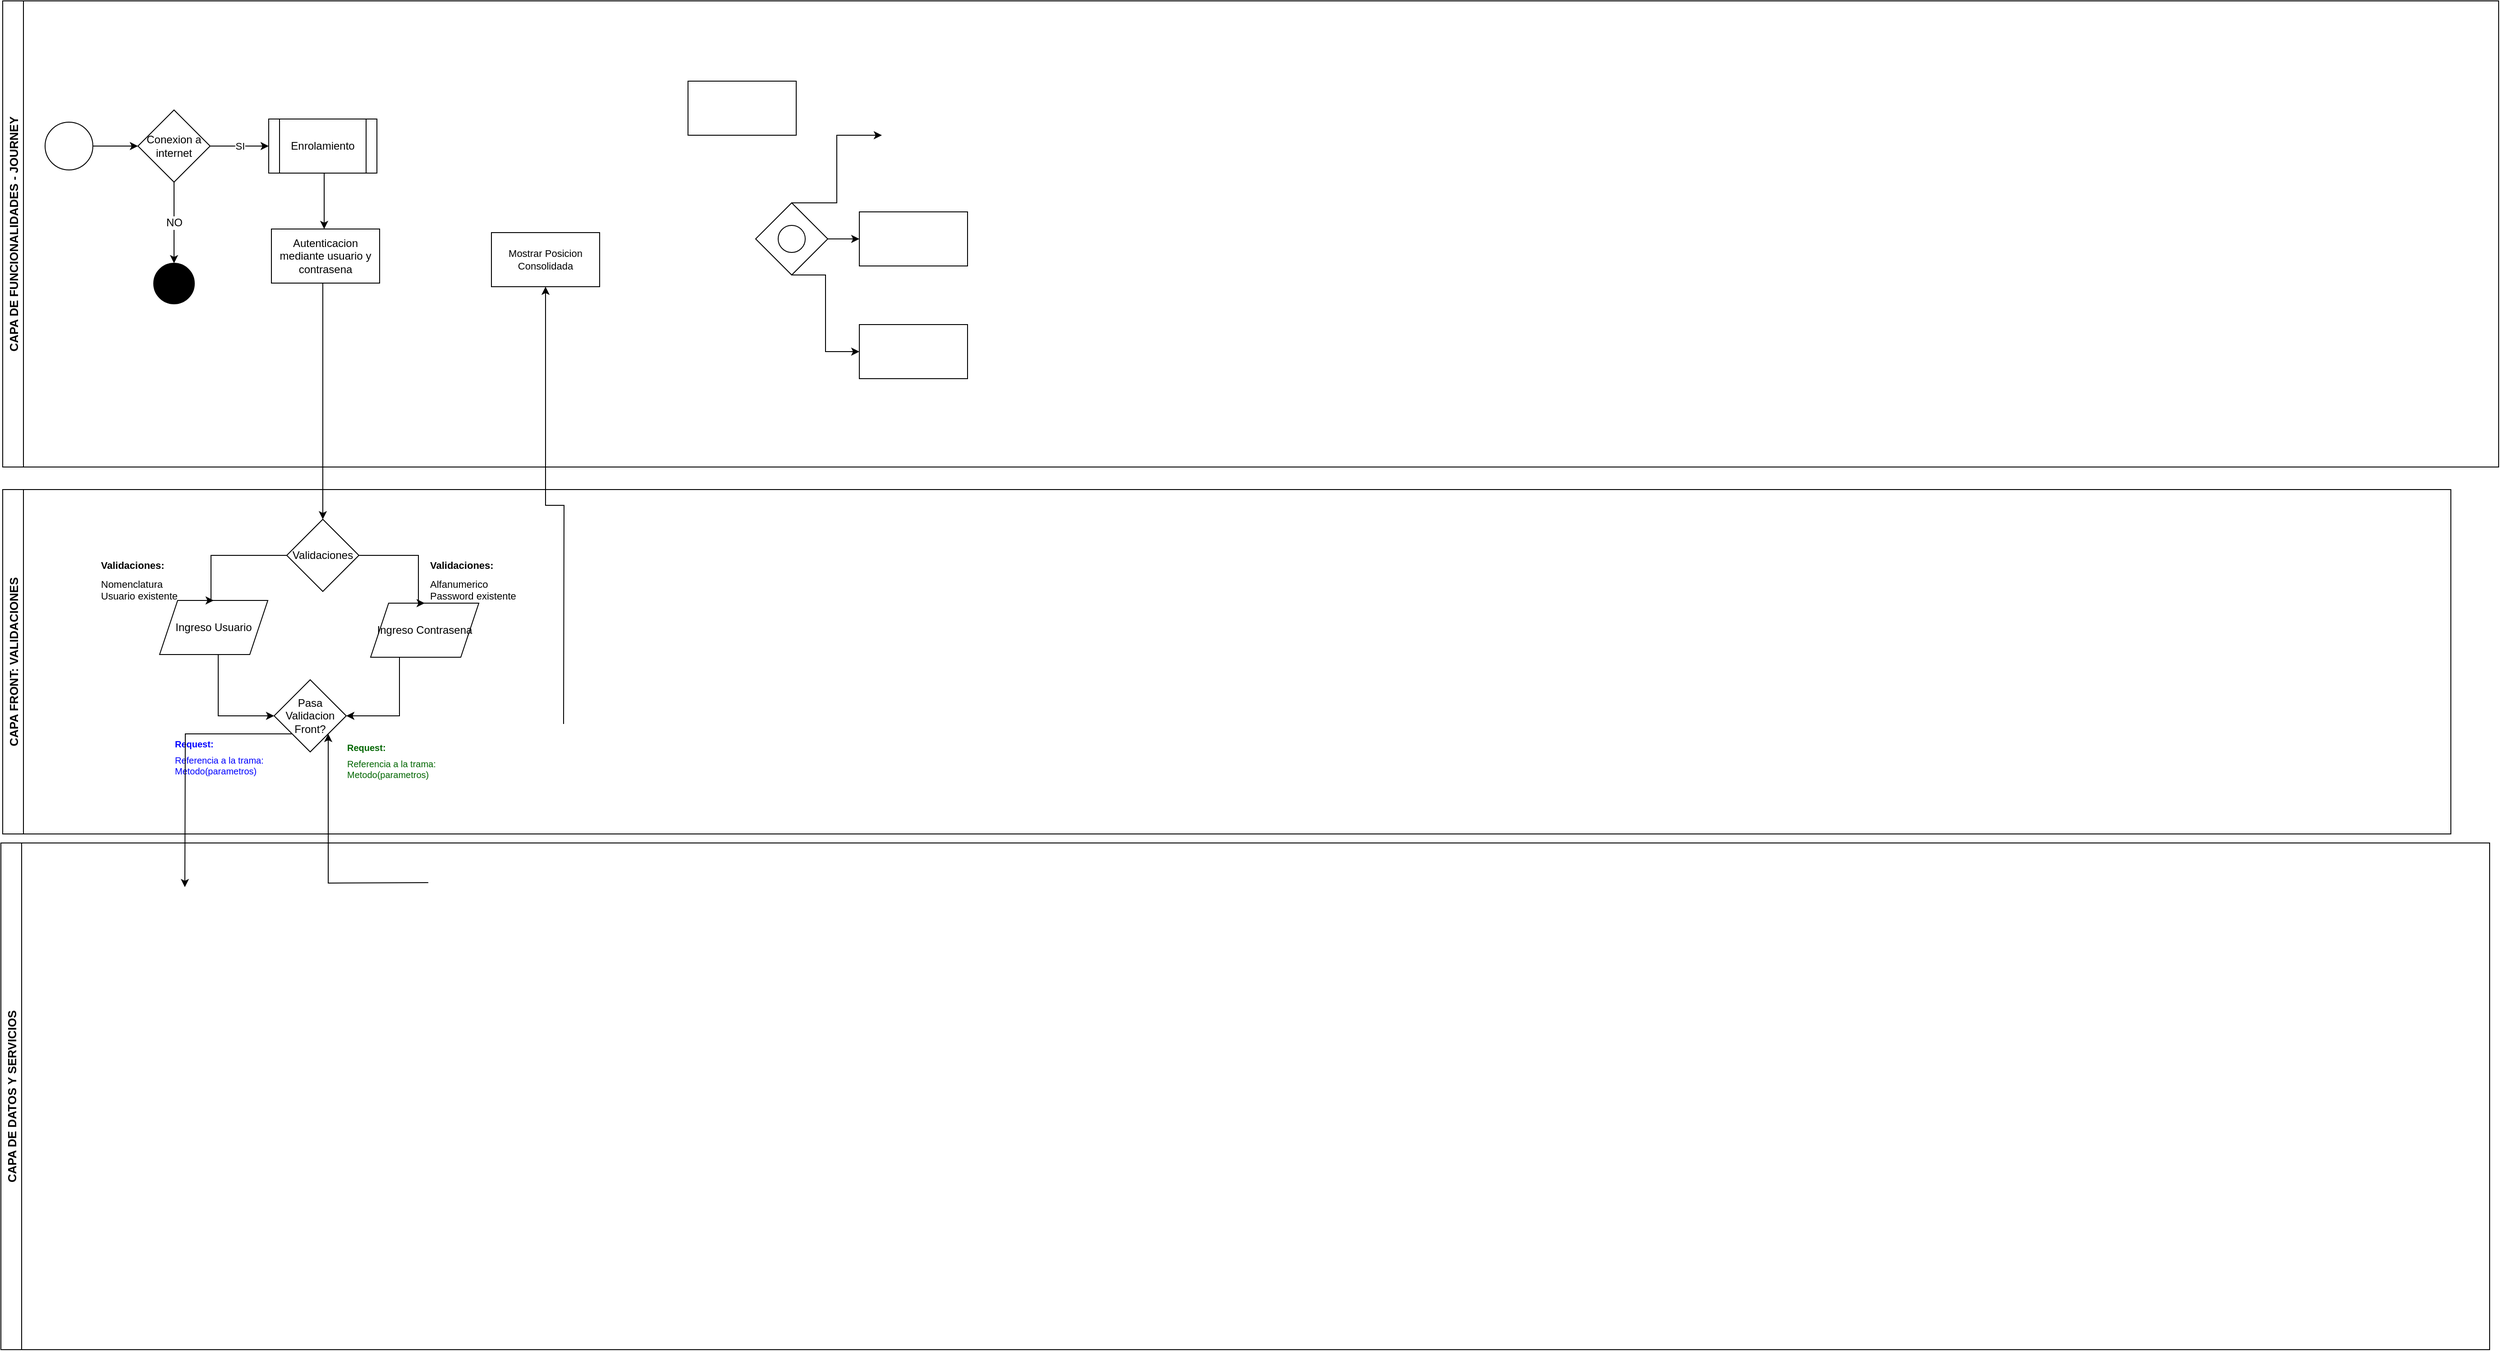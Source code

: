 <mxfile version="20.3.1" type="github">
  <diagram id="h-TfsBkK5ScuGBxxxNuB" name="Page-1">
    <mxGraphModel dx="6040" dy="3350" grid="0" gridSize="10" guides="1" tooltips="1" connect="1" arrows="1" fold="1" page="1" pageScale="1" pageWidth="850" pageHeight="1100" math="0" shadow="0">
      <root>
        <mxCell id="0" />
        <mxCell id="1" parent="0" />
        <mxCell id="oeZGJ2RFQvOxTjoHCAVU-149" value="CAPA DE FUNCIONALIDADES - JOURNEY" style="swimlane;horizontal=0;fontSize=13;fontColor=#000000;fillColor=none;gradientColor=default;" vertex="1" parent="1">
          <mxGeometry x="-963" y="-314" width="2768" height="517" as="geometry" />
        </mxCell>
        <mxCell id="T4qnCPvLXyjho5-2VheC-4" value="SI" style="edgeStyle=orthogonalEdgeStyle;rounded=0;orthogonalLoop=1;jettySize=auto;html=1;entryX=0;entryY=0.5;entryDx=0;entryDy=0;" parent="oeZGJ2RFQvOxTjoHCAVU-149" source="oeZGJ2RFQvOxTjoHCAVU-153" target="oeZGJ2RFQvOxTjoHCAVU-27" edge="1">
          <mxGeometry relative="1" as="geometry">
            <mxPoint x="1256" y="212" as="targetPoint" />
            <mxPoint x="321" y="164.5" as="sourcePoint" />
          </mxGeometry>
        </mxCell>
        <mxCell id="oeZGJ2RFQvOxTjoHCAVU-17" value="" style="edgeStyle=elbowEdgeStyle;rounded=0;orthogonalLoop=1;jettySize=auto;html=1;fontSize=12;fontColor=#006600;exitX=0.5;exitY=0;exitDx=0;exitDy=0;" edge="1" parent="oeZGJ2RFQvOxTjoHCAVU-149" source="oeZGJ2RFQvOxTjoHCAVU-3">
          <mxGeometry relative="1" as="geometry">
            <mxPoint x="975" y="149" as="targetPoint" />
          </mxGeometry>
        </mxCell>
        <mxCell id="oeZGJ2RFQvOxTjoHCAVU-10" value="" style="whiteSpace=wrap;html=1;fontColor=#006600;" vertex="1" parent="oeZGJ2RFQvOxTjoHCAVU-149">
          <mxGeometry x="950" y="234" width="120" height="60" as="geometry" />
        </mxCell>
        <mxCell id="oeZGJ2RFQvOxTjoHCAVU-12" value="" style="rounded=0;whiteSpace=wrap;html=1;fontSize=12;fontColor=#006600;" vertex="1" parent="oeZGJ2RFQvOxTjoHCAVU-149">
          <mxGeometry x="760" y="89" width="120" height="60" as="geometry" />
        </mxCell>
        <mxCell id="oeZGJ2RFQvOxTjoHCAVU-14" value="Autenticacion mediante usuario y contrasena" style="rounded=0;whiteSpace=wrap;html=1;fontSize=12;fontColor=#000000;" vertex="1" parent="oeZGJ2RFQvOxTjoHCAVU-149">
          <mxGeometry x="298" y="253" width="120" height="60" as="geometry" />
        </mxCell>
        <mxCell id="oeZGJ2RFQvOxTjoHCAVU-18" value="" style="whiteSpace=wrap;html=1;fontColor=#006600;" vertex="1" parent="oeZGJ2RFQvOxTjoHCAVU-149">
          <mxGeometry x="950" y="359" width="120" height="60" as="geometry" />
        </mxCell>
        <mxCell id="oeZGJ2RFQvOxTjoHCAVU-26" value="" style="group" vertex="1" connectable="0" parent="oeZGJ2RFQvOxTjoHCAVU-149">
          <mxGeometry x="835" y="224" width="80" height="80" as="geometry" />
        </mxCell>
        <mxCell id="oeZGJ2RFQvOxTjoHCAVU-3" value="" style="rhombus;whiteSpace=wrap;html=1;fontSize=12;fontColor=#006600;" vertex="1" parent="oeZGJ2RFQvOxTjoHCAVU-26">
          <mxGeometry width="80" height="80" as="geometry" />
        </mxCell>
        <mxCell id="oeZGJ2RFQvOxTjoHCAVU-25" value="" style="ellipse;whiteSpace=wrap;html=1;aspect=fixed;fontSize=12;fontColor=#006600;" vertex="1" parent="oeZGJ2RFQvOxTjoHCAVU-26">
          <mxGeometry x="25" y="25" width="30" height="30" as="geometry" />
        </mxCell>
        <mxCell id="oeZGJ2RFQvOxTjoHCAVU-11" value="" style="edgeStyle=elbowEdgeStyle;rounded=0;orthogonalLoop=1;jettySize=auto;html=1;fontSize=12;fontColor=#006600;" edge="1" parent="oeZGJ2RFQvOxTjoHCAVU-149" source="oeZGJ2RFQvOxTjoHCAVU-3" target="oeZGJ2RFQvOxTjoHCAVU-10">
          <mxGeometry relative="1" as="geometry" />
        </mxCell>
        <mxCell id="oeZGJ2RFQvOxTjoHCAVU-19" value="" style="edgeStyle=elbowEdgeStyle;rounded=0;orthogonalLoop=1;jettySize=auto;html=1;fontSize=12;fontColor=#006600;exitX=0.5;exitY=1;exitDx=0;exitDy=0;" edge="1" parent="oeZGJ2RFQvOxTjoHCAVU-149" source="oeZGJ2RFQvOxTjoHCAVU-3" target="oeZGJ2RFQvOxTjoHCAVU-18">
          <mxGeometry relative="1" as="geometry" />
        </mxCell>
        <mxCell id="oeZGJ2RFQvOxTjoHCAVU-28" value="" style="edgeStyle=elbowEdgeStyle;rounded=0;orthogonalLoop=1;jettySize=auto;html=1;fontSize=12;fontColor=#006600;" edge="1" parent="oeZGJ2RFQvOxTjoHCAVU-149" source="oeZGJ2RFQvOxTjoHCAVU-27" target="oeZGJ2RFQvOxTjoHCAVU-14">
          <mxGeometry relative="1" as="geometry" />
        </mxCell>
        <mxCell id="oeZGJ2RFQvOxTjoHCAVU-27" value="Enrolamiento" style="shape=process;whiteSpace=wrap;html=1;backgroundOutline=1;fontSize=12;fontColor=#000000;" vertex="1" parent="oeZGJ2RFQvOxTjoHCAVU-149">
          <mxGeometry x="295" y="131" width="120" height="60" as="geometry" />
        </mxCell>
        <mxCell id="oeZGJ2RFQvOxTjoHCAVU-154" value="" style="edgeStyle=elbowEdgeStyle;rounded=0;orthogonalLoop=1;jettySize=auto;html=1;fontSize=12;fontColor=#000000;exitX=1;exitY=0.5;exitDx=0;exitDy=0;" edge="1" parent="oeZGJ2RFQvOxTjoHCAVU-149" source="oeZGJ2RFQvOxTjoHCAVU-179" target="oeZGJ2RFQvOxTjoHCAVU-153">
          <mxGeometry relative="1" as="geometry">
            <mxPoint x="95" y="161" as="sourcePoint" />
          </mxGeometry>
        </mxCell>
        <mxCell id="oeZGJ2RFQvOxTjoHCAVU-177" value="NO" style="edgeStyle=elbowEdgeStyle;rounded=0;orthogonalLoop=1;jettySize=auto;html=1;fontSize=12;fontColor=#000000;" edge="1" parent="oeZGJ2RFQvOxTjoHCAVU-149" source="oeZGJ2RFQvOxTjoHCAVU-153" target="oeZGJ2RFQvOxTjoHCAVU-176">
          <mxGeometry relative="1" as="geometry" />
        </mxCell>
        <mxCell id="oeZGJ2RFQvOxTjoHCAVU-153" value="Conexion a internet" style="rhombus;whiteSpace=wrap;html=1;fontSize=12;fontColor=#000000;fillColor=none;gradientColor=default;" vertex="1" parent="oeZGJ2RFQvOxTjoHCAVU-149">
          <mxGeometry x="150" y="121" width="80" height="80" as="geometry" />
        </mxCell>
        <mxCell id="oeZGJ2RFQvOxTjoHCAVU-176" value="FIN" style="ellipse;whiteSpace=wrap;html=1;aspect=fixed;fontSize=12;fontColor=#000000;fillColor=#000000;gradientColor=#000000;" vertex="1" parent="oeZGJ2RFQvOxTjoHCAVU-149">
          <mxGeometry x="167.5" y="291" width="45" height="45" as="geometry" />
        </mxCell>
        <mxCell id="oeZGJ2RFQvOxTjoHCAVU-179" value="" style="ellipse;whiteSpace=wrap;html=1;aspect=fixed;fontSize=12;fontColor=#000000;fillColor=none;gradientColor=default;" vertex="1" parent="oeZGJ2RFQvOxTjoHCAVU-149">
          <mxGeometry x="47" y="134.5" width="53" height="53" as="geometry" />
        </mxCell>
        <mxCell id="oeZGJ2RFQvOxTjoHCAVU-216" value="Mostrar Posicion Consolidada" style="rounded=0;whiteSpace=wrap;html=1;fontSize=11;fontColor=#000000;fillColor=none;gradientColor=#000000;" vertex="1" parent="oeZGJ2RFQvOxTjoHCAVU-149">
          <mxGeometry x="542" y="257" width="120" height="60" as="geometry" />
        </mxCell>
        <mxCell id="oeZGJ2RFQvOxTjoHCAVU-150" value="CAPA DE DATOS Y SERVICIOS" style="swimlane;horizontal=0;fontSize=13;fontColor=#000000;fillColor=none;gradientColor=default;" vertex="1" parent="1">
          <mxGeometry x="-965" y="620" width="2760" height="562" as="geometry" />
        </mxCell>
        <mxCell id="oeZGJ2RFQvOxTjoHCAVU-145" value="&lt;h1 style=&quot;font-size: 12px;&quot;&gt;&lt;br&gt;&lt;/h1&gt;" style="text;html=1;strokeColor=none;fillColor=none;spacing=5;spacingTop=-20;whiteSpace=wrap;overflow=hidden;rounded=0;fontSize=12;fontColor=#0000FF;" vertex="1" parent="oeZGJ2RFQvOxTjoHCAVU-150">
          <mxGeometry x="129" y="384" width="135" height="80" as="geometry" />
        </mxCell>
        <mxCell id="oeZGJ2RFQvOxTjoHCAVU-199" value="CAPA FRONT: VALIDACIONES" style="swimlane;horizontal=0;fontSize=13;fontColor=#000000;fillColor=none;gradientColor=#000000;" vertex="1" parent="1">
          <mxGeometry x="-963" y="228" width="2715" height="382" as="geometry" />
        </mxCell>
        <mxCell id="oeZGJ2RFQvOxTjoHCAVU-190" value="&lt;h1 style=&quot;font-size: 11px;&quot;&gt;Validaciones:&lt;/h1&gt;&lt;div style=&quot;font-size: 11px;&quot;&gt;Nomenclatura&lt;/div&gt;&lt;div style=&quot;font-size: 11px;&quot;&gt;Usuario existente&lt;/div&gt;&lt;div style=&quot;font-size: 11px;&quot;&gt;&lt;br style=&quot;font-size: 11px;&quot;&gt;&lt;/div&gt;" style="text;html=1;strokeColor=none;fillColor=none;spacing=5;spacingTop=-20;whiteSpace=wrap;overflow=hidden;rounded=0;fontSize=11;fontColor=#000000;" vertex="1" parent="oeZGJ2RFQvOxTjoHCAVU-199">
          <mxGeometry x="104" y="81" width="125" height="68" as="geometry" />
        </mxCell>
        <mxCell id="oeZGJ2RFQvOxTjoHCAVU-182" value="Ingreso Usuario" style="shape=parallelogram;perimeter=parallelogramPerimeter;whiteSpace=wrap;html=1;fixedSize=1;fontSize=12;fontColor=#000000;fillColor=none;gradientColor=#000000;" vertex="1" parent="oeZGJ2RFQvOxTjoHCAVU-199">
          <mxGeometry x="174" y="123" width="120" height="60" as="geometry" />
        </mxCell>
        <mxCell id="oeZGJ2RFQvOxTjoHCAVU-187" value="" style="edgeStyle=elbowEdgeStyle;rounded=0;orthogonalLoop=1;jettySize=auto;html=1;fontSize=12;fontColor=#000000;entryX=0.5;entryY=0;entryDx=0;entryDy=0;exitX=0;exitY=0.5;exitDx=0;exitDy=0;" edge="1" parent="oeZGJ2RFQvOxTjoHCAVU-199" source="oeZGJ2RFQvOxTjoHCAVU-183" target="oeZGJ2RFQvOxTjoHCAVU-182">
          <mxGeometry relative="1" as="geometry">
            <mxPoint x="195" y="73" as="targetPoint" />
            <Array as="points">
              <mxPoint x="231" y="87" />
            </Array>
          </mxGeometry>
        </mxCell>
        <mxCell id="oeZGJ2RFQvOxTjoHCAVU-183" value="Validaciones" style="rhombus;whiteSpace=wrap;html=1;fontSize=12;fontColor=#000000;fillColor=none;gradientColor=#000000;" vertex="1" parent="oeZGJ2RFQvOxTjoHCAVU-199">
          <mxGeometry x="315" y="33" width="80" height="80" as="geometry" />
        </mxCell>
        <mxCell id="oeZGJ2RFQvOxTjoHCAVU-185" value="Ingreso Contrasena" style="shape=parallelogram;perimeter=parallelogramPerimeter;whiteSpace=wrap;html=1;fixedSize=1;fontSize=12;fontColor=#000000;fillColor=none;gradientColor=#000000;" vertex="1" parent="oeZGJ2RFQvOxTjoHCAVU-199">
          <mxGeometry x="408" y="126" width="120" height="60" as="geometry" />
        </mxCell>
        <mxCell id="oeZGJ2RFQvOxTjoHCAVU-188" value="" style="edgeStyle=elbowEdgeStyle;rounded=0;orthogonalLoop=1;jettySize=auto;html=1;fontSize=12;fontColor=#000000;entryX=0.5;entryY=0;entryDx=0;entryDy=0;exitX=1;exitY=0.5;exitDx=0;exitDy=0;" edge="1" parent="oeZGJ2RFQvOxTjoHCAVU-199" source="oeZGJ2RFQvOxTjoHCAVU-183" target="oeZGJ2RFQvOxTjoHCAVU-185">
          <mxGeometry relative="1" as="geometry">
            <Array as="points">
              <mxPoint x="461" y="100" />
            </Array>
          </mxGeometry>
        </mxCell>
        <mxCell id="oeZGJ2RFQvOxTjoHCAVU-192" value="Pasa Validacion Front?" style="rhombus;whiteSpace=wrap;html=1;fontSize=12;fontColor=#000000;fillColor=none;gradientColor=#000000;" vertex="1" parent="oeZGJ2RFQvOxTjoHCAVU-199">
          <mxGeometry x="301" y="211" width="80" height="80" as="geometry" />
        </mxCell>
        <mxCell id="oeZGJ2RFQvOxTjoHCAVU-194" value="" style="edgeStyle=elbowEdgeStyle;rounded=0;orthogonalLoop=1;jettySize=auto;html=1;fontSize=11;fontColor=#000000;exitX=0.5;exitY=1;exitDx=0;exitDy=0;entryX=0;entryY=0.5;entryDx=0;entryDy=0;" edge="1" parent="oeZGJ2RFQvOxTjoHCAVU-199" source="oeZGJ2RFQvOxTjoHCAVU-182" target="oeZGJ2RFQvOxTjoHCAVU-192">
          <mxGeometry relative="1" as="geometry">
            <mxPoint x="234" y="293" as="targetPoint" />
            <Array as="points">
              <mxPoint x="239" y="227" />
            </Array>
          </mxGeometry>
        </mxCell>
        <mxCell id="oeZGJ2RFQvOxTjoHCAVU-196" value="" style="edgeStyle=elbowEdgeStyle;rounded=0;orthogonalLoop=1;jettySize=auto;html=1;fontSize=11;fontColor=#000000;entryX=1;entryY=0.5;entryDx=0;entryDy=0;" edge="1" parent="oeZGJ2RFQvOxTjoHCAVU-199" source="oeZGJ2RFQvOxTjoHCAVU-185" target="oeZGJ2RFQvOxTjoHCAVU-192">
          <mxGeometry relative="1" as="geometry">
            <mxPoint x="468" y="296" as="targetPoint" />
            <Array as="points">
              <mxPoint x="440" y="232" />
            </Array>
          </mxGeometry>
        </mxCell>
        <mxCell id="oeZGJ2RFQvOxTjoHCAVU-191" value="&lt;h1 style=&quot;font-size: 11px;&quot;&gt;Validaciones:&lt;/h1&gt;&lt;div style=&quot;font-size: 11px;&quot;&gt;Alfanumerico&lt;/div&gt;&lt;div style=&quot;font-size: 11px;&quot;&gt;Password existente&lt;/div&gt;" style="text;html=1;strokeColor=none;fillColor=none;spacing=5;spacingTop=-20;whiteSpace=wrap;overflow=hidden;rounded=0;fontSize=11;fontColor=#000000;" vertex="1" parent="oeZGJ2RFQvOxTjoHCAVU-199">
          <mxGeometry x="469" y="81" width="125" height="68" as="geometry" />
        </mxCell>
        <mxCell id="oeZGJ2RFQvOxTjoHCAVU-207" value="&lt;h1 style=&quot;font-size: 10px;&quot;&gt;Request:&lt;/h1&gt;&lt;div style=&quot;font-size: 10px;&quot;&gt;Referencia a la trama:&lt;/div&gt;&lt;div style=&quot;font-size: 10px;&quot;&gt;Metodo(parametros)&lt;/div&gt;" style="text;html=1;strokeColor=none;fillColor=none;spacing=5;spacingTop=-20;whiteSpace=wrap;overflow=hidden;rounded=0;fontSize=10;fontColor=#0000FF;" vertex="1" parent="oeZGJ2RFQvOxTjoHCAVU-199">
          <mxGeometry x="186" y="280" width="135" height="80" as="geometry" />
        </mxCell>
        <mxCell id="oeZGJ2RFQvOxTjoHCAVU-208" value="&lt;h1 style=&quot;font-size: 10px;&quot;&gt;Request:&lt;/h1&gt;&lt;div style=&quot;font-size: 10px;&quot;&gt;Referencia a la trama:&lt;/div&gt;&lt;div style=&quot;font-size: 10px;&quot;&gt;Metodo(parametros)&lt;/div&gt;" style="text;html=1;strokeColor=none;fillColor=none;spacing=5;spacingTop=-20;whiteSpace=wrap;overflow=hidden;rounded=0;fontSize=10;fontColor=#006600;" vertex="1" parent="oeZGJ2RFQvOxTjoHCAVU-199">
          <mxGeometry x="377" y="284" width="135" height="80" as="geometry" />
        </mxCell>
        <mxCell id="oeZGJ2RFQvOxTjoHCAVU-184" value="" style="edgeStyle=elbowEdgeStyle;rounded=0;orthogonalLoop=1;jettySize=auto;html=1;fontSize=12;fontColor=#000000;" edge="1" parent="1" source="oeZGJ2RFQvOxTjoHCAVU-14" target="oeZGJ2RFQvOxTjoHCAVU-183">
          <mxGeometry relative="1" as="geometry" />
        </mxCell>
        <mxCell id="oeZGJ2RFQvOxTjoHCAVU-211" value="" style="edgeStyle=orthogonalEdgeStyle;rounded=0;orthogonalLoop=1;jettySize=auto;html=1;fontSize=11;fontColor=#000000;entryX=0;entryY=0;entryDx=0;entryDy=25;entryPerimeter=0;exitX=0;exitY=1;exitDx=0;exitDy=0;" edge="1" parent="1" source="oeZGJ2RFQvOxTjoHCAVU-192">
          <mxGeometry relative="1" as="geometry">
            <mxPoint x="-761" y="669" as="targetPoint" />
          </mxGeometry>
        </mxCell>
        <mxCell id="oeZGJ2RFQvOxTjoHCAVU-213" value="" style="edgeStyle=orthogonalEdgeStyle;rounded=0;orthogonalLoop=1;jettySize=auto;html=1;fontSize=11;fontColor=#000000;entryX=1;entryY=1;entryDx=0;entryDy=0;exitX=0;exitY=0;exitDx=270;exitDy=20;exitPerimeter=0;" edge="1" parent="1" target="oeZGJ2RFQvOxTjoHCAVU-192">
          <mxGeometry relative="1" as="geometry">
            <mxPoint x="-491" y="664" as="sourcePoint" />
            <mxPoint x="-578" y="572.5" as="targetPoint" />
          </mxGeometry>
        </mxCell>
        <mxCell id="oeZGJ2RFQvOxTjoHCAVU-215" value="" style="edgeStyle=orthogonalEdgeStyle;rounded=0;orthogonalLoop=1;jettySize=auto;html=1;fontSize=11;fontColor=#000000;entryX=0.5;entryY=1;entryDx=0;entryDy=0;" edge="1" parent="1" target="oeZGJ2RFQvOxTjoHCAVU-216">
          <mxGeometry relative="1" as="geometry">
            <mxPoint x="-341" y="488" as="sourcePoint" />
            <mxPoint x="-418" y="476" as="targetPoint" />
          </mxGeometry>
        </mxCell>
      </root>
    </mxGraphModel>
  </diagram>
</mxfile>
